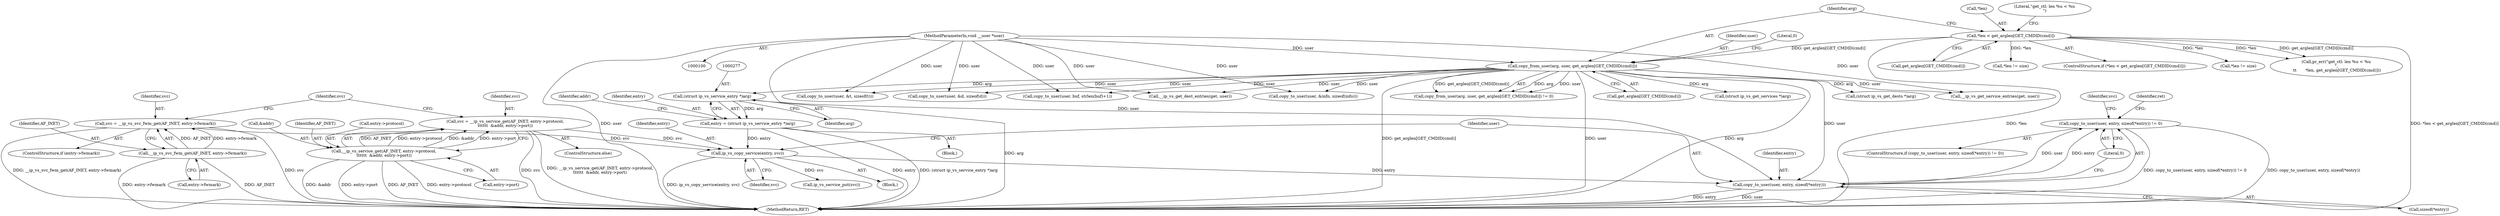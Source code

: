 digraph "0_linux_04bcef2a83f40c6db24222b27a52892cba39dffb@API" {
"1000317" [label="(Call,copy_to_user(user, entry, sizeof(*entry)) != 0)"];
"1000318" [label="(Call,copy_to_user(user, entry, sizeof(*entry)))"];
"1000140" [label="(Call,copy_from_user(arg, user, get_arglen[GET_CMDID(cmd)]))"];
"1000103" [label="(MethodParameterIn,void __user *user)"];
"1000119" [label="(Call,*len < get_arglen[GET_CMDID(cmd)])"];
"1000313" [label="(Call,ip_vs_copy_service(entry, svc))"];
"1000274" [label="(Call,entry = (struct ip_vs_service_entry *)arg)"];
"1000276" [label="(Call,(struct ip_vs_service_entry *)arg)"];
"1000290" [label="(Call,svc = __ip_vs_svc_fwm_get(AF_INET, entry->fwmark))"];
"1000292" [label="(Call,__ip_vs_svc_fwm_get(AF_INET, entry->fwmark))"];
"1000298" [label="(Call,svc = __ip_vs_service_get(AF_INET, entry->protocol,\n\t\t\t\t\t\t  &addr, entry->port))"];
"1000300" [label="(Call,__ip_vs_service_get(AF_INET, entry->protocol,\n\t\t\t\t\t\t  &addr, entry->port))"];
"1000300" [label="(Call,__ip_vs_service_get(AF_INET, entry->protocol,\n\t\t\t\t\t\t  &addr, entry->port))"];
"1000119" [label="(Call,*len < get_arglen[GET_CMDID(cmd)])"];
"1000324" [label="(Literal,0)"];
"1000274" [label="(Call,entry = (struct ip_vs_service_entry *)arg)"];
"1000103" [label="(MethodParameterIn,void __user *user)"];
"1000128" [label="(Literal,\"get_ctl: len %u < %u\n\")"];
"1000302" [label="(Call,entry->protocol)"];
"1000311" [label="(Identifier,svc)"];
"1000326" [label="(Identifier,ret)"];
"1000475" [label="(Call,copy_to_user(user, &d, sizeof(d)))"];
"1000265" [label="(Call,__ip_vs_get_service_entries(get, user))"];
"1000142" [label="(Identifier,user)"];
"1000320" [label="(Identifier,entry)"];
"1000127" [label="(Call,pr_err(\"get_ctl: len %u < %u\n\",\n \t\t       *len, get_arglen[GET_CMDID(cmd)]))"];
"1000315" [label="(Identifier,svc)"];
"1000317" [label="(Call,copy_to_user(user, entry, sizeof(*entry)) != 0)"];
"1000122" [label="(Call,get_arglen[GET_CMDID(cmd)])"];
"1000294" [label="(Call,entry->fwmark)"];
"1000498" [label="(MethodReturn,RET)"];
"1000376" [label="(Call,__ip_vs_get_dest_entries(get, user))"];
"1000232" [label="(Call,(struct ip_vs_get_services *)arg)"];
"1000286" [label="(ControlStructure,if (entry->fwmark))"];
"1000214" [label="(Call,copy_to_user(user, &info, sizeof(info)))"];
"1000297" [label="(ControlStructure,else)"];
"1000291" [label="(Identifier,svc)"];
"1000292" [label="(Call,__ip_vs_svc_fwm_get(AF_INET, entry->fwmark))"];
"1000140" [label="(Call,copy_from_user(arg, user, get_arglen[GET_CMDID(cmd)]))"];
"1000143" [label="(Call,get_arglen[GET_CMDID(cmd)])"];
"1000275" [label="(Identifier,entry)"];
"1000281" [label="(Identifier,addr)"];
"1000314" [label="(Identifier,entry)"];
"1000299" [label="(Identifier,svc)"];
"1000330" [label="(Identifier,svc)"];
"1000290" [label="(Call,svc = __ip_vs_svc_fwm_get(AF_INET, entry->fwmark))"];
"1000329" [label="(Call,ip_vs_service_put(svc))"];
"1000318" [label="(Call,copy_to_user(user, entry, sizeof(*entry)))"];
"1000312" [label="(Block,)"];
"1000270" [label="(Block,)"];
"1000278" [label="(Identifier,arg)"];
"1000305" [label="(Call,&addr)"];
"1000307" [label="(Call,entry->port)"];
"1000172" [label="(Call,copy_to_user(user, buf, strlen(buf)+1))"];
"1000359" [label="(Call,*len != size)"];
"1000141" [label="(Identifier,arg)"];
"1000301" [label="(Identifier,AF_INET)"];
"1000343" [label="(Call,(struct ip_vs_get_dests *)arg)"];
"1000313" [label="(Call,ip_vs_copy_service(entry, svc))"];
"1000147" [label="(Literal,0)"];
"1000316" [label="(ControlStructure,if (copy_to_user(user, entry, sizeof(*entry)) != 0))"];
"1000321" [label="(Call,sizeof(*entry))"];
"1000319" [label="(Identifier,user)"];
"1000139" [label="(Call,copy_from_user(arg, user, get_arglen[GET_CMDID(cmd)]) != 0)"];
"1000120" [label="(Call,*len)"];
"1000276" [label="(Call,(struct ip_vs_service_entry *)arg)"];
"1000118" [label="(ControlStructure,if (*len < get_arglen[GET_CMDID(cmd)]))"];
"1000298" [label="(Call,svc = __ip_vs_service_get(AF_INET, entry->protocol,\n\t\t\t\t\t\t  &addr, entry->port))"];
"1000293" [label="(Identifier,AF_INET)"];
"1000388" [label="(Call,copy_to_user(user, &t, sizeof(t)))"];
"1000248" [label="(Call,*len != size)"];
"1000317" -> "1000316"  [label="AST: "];
"1000317" -> "1000324"  [label="CFG: "];
"1000318" -> "1000317"  [label="AST: "];
"1000324" -> "1000317"  [label="AST: "];
"1000326" -> "1000317"  [label="CFG: "];
"1000330" -> "1000317"  [label="CFG: "];
"1000317" -> "1000498"  [label="DDG: copy_to_user(user, entry, sizeof(*entry))"];
"1000317" -> "1000498"  [label="DDG: copy_to_user(user, entry, sizeof(*entry)) != 0"];
"1000318" -> "1000317"  [label="DDG: user"];
"1000318" -> "1000317"  [label="DDG: entry"];
"1000318" -> "1000321"  [label="CFG: "];
"1000319" -> "1000318"  [label="AST: "];
"1000320" -> "1000318"  [label="AST: "];
"1000321" -> "1000318"  [label="AST: "];
"1000324" -> "1000318"  [label="CFG: "];
"1000318" -> "1000498"  [label="DDG: user"];
"1000318" -> "1000498"  [label="DDG: entry"];
"1000140" -> "1000318"  [label="DDG: user"];
"1000103" -> "1000318"  [label="DDG: user"];
"1000313" -> "1000318"  [label="DDG: entry"];
"1000140" -> "1000139"  [label="AST: "];
"1000140" -> "1000143"  [label="CFG: "];
"1000141" -> "1000140"  [label="AST: "];
"1000142" -> "1000140"  [label="AST: "];
"1000143" -> "1000140"  [label="AST: "];
"1000147" -> "1000140"  [label="CFG: "];
"1000140" -> "1000498"  [label="DDG: user"];
"1000140" -> "1000498"  [label="DDG: arg"];
"1000140" -> "1000498"  [label="DDG: get_arglen[GET_CMDID(cmd)]"];
"1000140" -> "1000139"  [label="DDG: arg"];
"1000140" -> "1000139"  [label="DDG: user"];
"1000140" -> "1000139"  [label="DDG: get_arglen[GET_CMDID(cmd)]"];
"1000103" -> "1000140"  [label="DDG: user"];
"1000119" -> "1000140"  [label="DDG: get_arglen[GET_CMDID(cmd)]"];
"1000140" -> "1000172"  [label="DDG: user"];
"1000140" -> "1000214"  [label="DDG: user"];
"1000140" -> "1000232"  [label="DDG: arg"];
"1000140" -> "1000265"  [label="DDG: user"];
"1000140" -> "1000276"  [label="DDG: arg"];
"1000140" -> "1000343"  [label="DDG: arg"];
"1000140" -> "1000376"  [label="DDG: user"];
"1000140" -> "1000388"  [label="DDG: user"];
"1000140" -> "1000475"  [label="DDG: user"];
"1000103" -> "1000100"  [label="AST: "];
"1000103" -> "1000498"  [label="DDG: user"];
"1000103" -> "1000172"  [label="DDG: user"];
"1000103" -> "1000214"  [label="DDG: user"];
"1000103" -> "1000265"  [label="DDG: user"];
"1000103" -> "1000376"  [label="DDG: user"];
"1000103" -> "1000388"  [label="DDG: user"];
"1000103" -> "1000475"  [label="DDG: user"];
"1000119" -> "1000118"  [label="AST: "];
"1000119" -> "1000122"  [label="CFG: "];
"1000120" -> "1000119"  [label="AST: "];
"1000122" -> "1000119"  [label="AST: "];
"1000128" -> "1000119"  [label="CFG: "];
"1000141" -> "1000119"  [label="CFG: "];
"1000119" -> "1000498"  [label="DDG: *len"];
"1000119" -> "1000498"  [label="DDG: *len < get_arglen[GET_CMDID(cmd)]"];
"1000119" -> "1000127"  [label="DDG: *len"];
"1000119" -> "1000127"  [label="DDG: get_arglen[GET_CMDID(cmd)]"];
"1000119" -> "1000248"  [label="DDG: *len"];
"1000119" -> "1000359"  [label="DDG: *len"];
"1000313" -> "1000312"  [label="AST: "];
"1000313" -> "1000315"  [label="CFG: "];
"1000314" -> "1000313"  [label="AST: "];
"1000315" -> "1000313"  [label="AST: "];
"1000319" -> "1000313"  [label="CFG: "];
"1000313" -> "1000498"  [label="DDG: ip_vs_copy_service(entry, svc)"];
"1000274" -> "1000313"  [label="DDG: entry"];
"1000290" -> "1000313"  [label="DDG: svc"];
"1000298" -> "1000313"  [label="DDG: svc"];
"1000313" -> "1000329"  [label="DDG: svc"];
"1000274" -> "1000270"  [label="AST: "];
"1000274" -> "1000276"  [label="CFG: "];
"1000275" -> "1000274"  [label="AST: "];
"1000276" -> "1000274"  [label="AST: "];
"1000281" -> "1000274"  [label="CFG: "];
"1000274" -> "1000498"  [label="DDG: entry"];
"1000274" -> "1000498"  [label="DDG: (struct ip_vs_service_entry *)arg"];
"1000276" -> "1000274"  [label="DDG: arg"];
"1000276" -> "1000278"  [label="CFG: "];
"1000277" -> "1000276"  [label="AST: "];
"1000278" -> "1000276"  [label="AST: "];
"1000276" -> "1000498"  [label="DDG: arg"];
"1000290" -> "1000286"  [label="AST: "];
"1000290" -> "1000292"  [label="CFG: "];
"1000291" -> "1000290"  [label="AST: "];
"1000292" -> "1000290"  [label="AST: "];
"1000311" -> "1000290"  [label="CFG: "];
"1000290" -> "1000498"  [label="DDG: svc"];
"1000290" -> "1000498"  [label="DDG: __ip_vs_svc_fwm_get(AF_INET, entry->fwmark)"];
"1000292" -> "1000290"  [label="DDG: AF_INET"];
"1000292" -> "1000290"  [label="DDG: entry->fwmark"];
"1000292" -> "1000294"  [label="CFG: "];
"1000293" -> "1000292"  [label="AST: "];
"1000294" -> "1000292"  [label="AST: "];
"1000292" -> "1000498"  [label="DDG: entry->fwmark"];
"1000292" -> "1000498"  [label="DDG: AF_INET"];
"1000298" -> "1000297"  [label="AST: "];
"1000298" -> "1000300"  [label="CFG: "];
"1000299" -> "1000298"  [label="AST: "];
"1000300" -> "1000298"  [label="AST: "];
"1000311" -> "1000298"  [label="CFG: "];
"1000298" -> "1000498"  [label="DDG: svc"];
"1000298" -> "1000498"  [label="DDG: __ip_vs_service_get(AF_INET, entry->protocol,\n\t\t\t\t\t\t  &addr, entry->port)"];
"1000300" -> "1000298"  [label="DDG: AF_INET"];
"1000300" -> "1000298"  [label="DDG: entry->protocol"];
"1000300" -> "1000298"  [label="DDG: &addr"];
"1000300" -> "1000298"  [label="DDG: entry->port"];
"1000300" -> "1000307"  [label="CFG: "];
"1000301" -> "1000300"  [label="AST: "];
"1000302" -> "1000300"  [label="AST: "];
"1000305" -> "1000300"  [label="AST: "];
"1000307" -> "1000300"  [label="AST: "];
"1000300" -> "1000498"  [label="DDG: &addr"];
"1000300" -> "1000498"  [label="DDG: entry->port"];
"1000300" -> "1000498"  [label="DDG: AF_INET"];
"1000300" -> "1000498"  [label="DDG: entry->protocol"];
}
